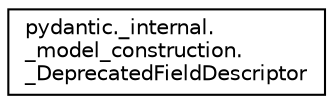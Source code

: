 digraph "Graphical Class Hierarchy"
{
 // LATEX_PDF_SIZE
  edge [fontname="Helvetica",fontsize="10",labelfontname="Helvetica",labelfontsize="10"];
  node [fontname="Helvetica",fontsize="10",shape=record];
  rankdir="LR";
  Node0 [label="pydantic._internal.\l_model_construction.\l_DeprecatedFieldDescriptor",height=0.2,width=0.4,color="black", fillcolor="white", style="filled",URL="$classpydantic_1_1__internal_1_1__model__construction_1_1__DeprecatedFieldDescriptor.html",tooltip=" "];
}
